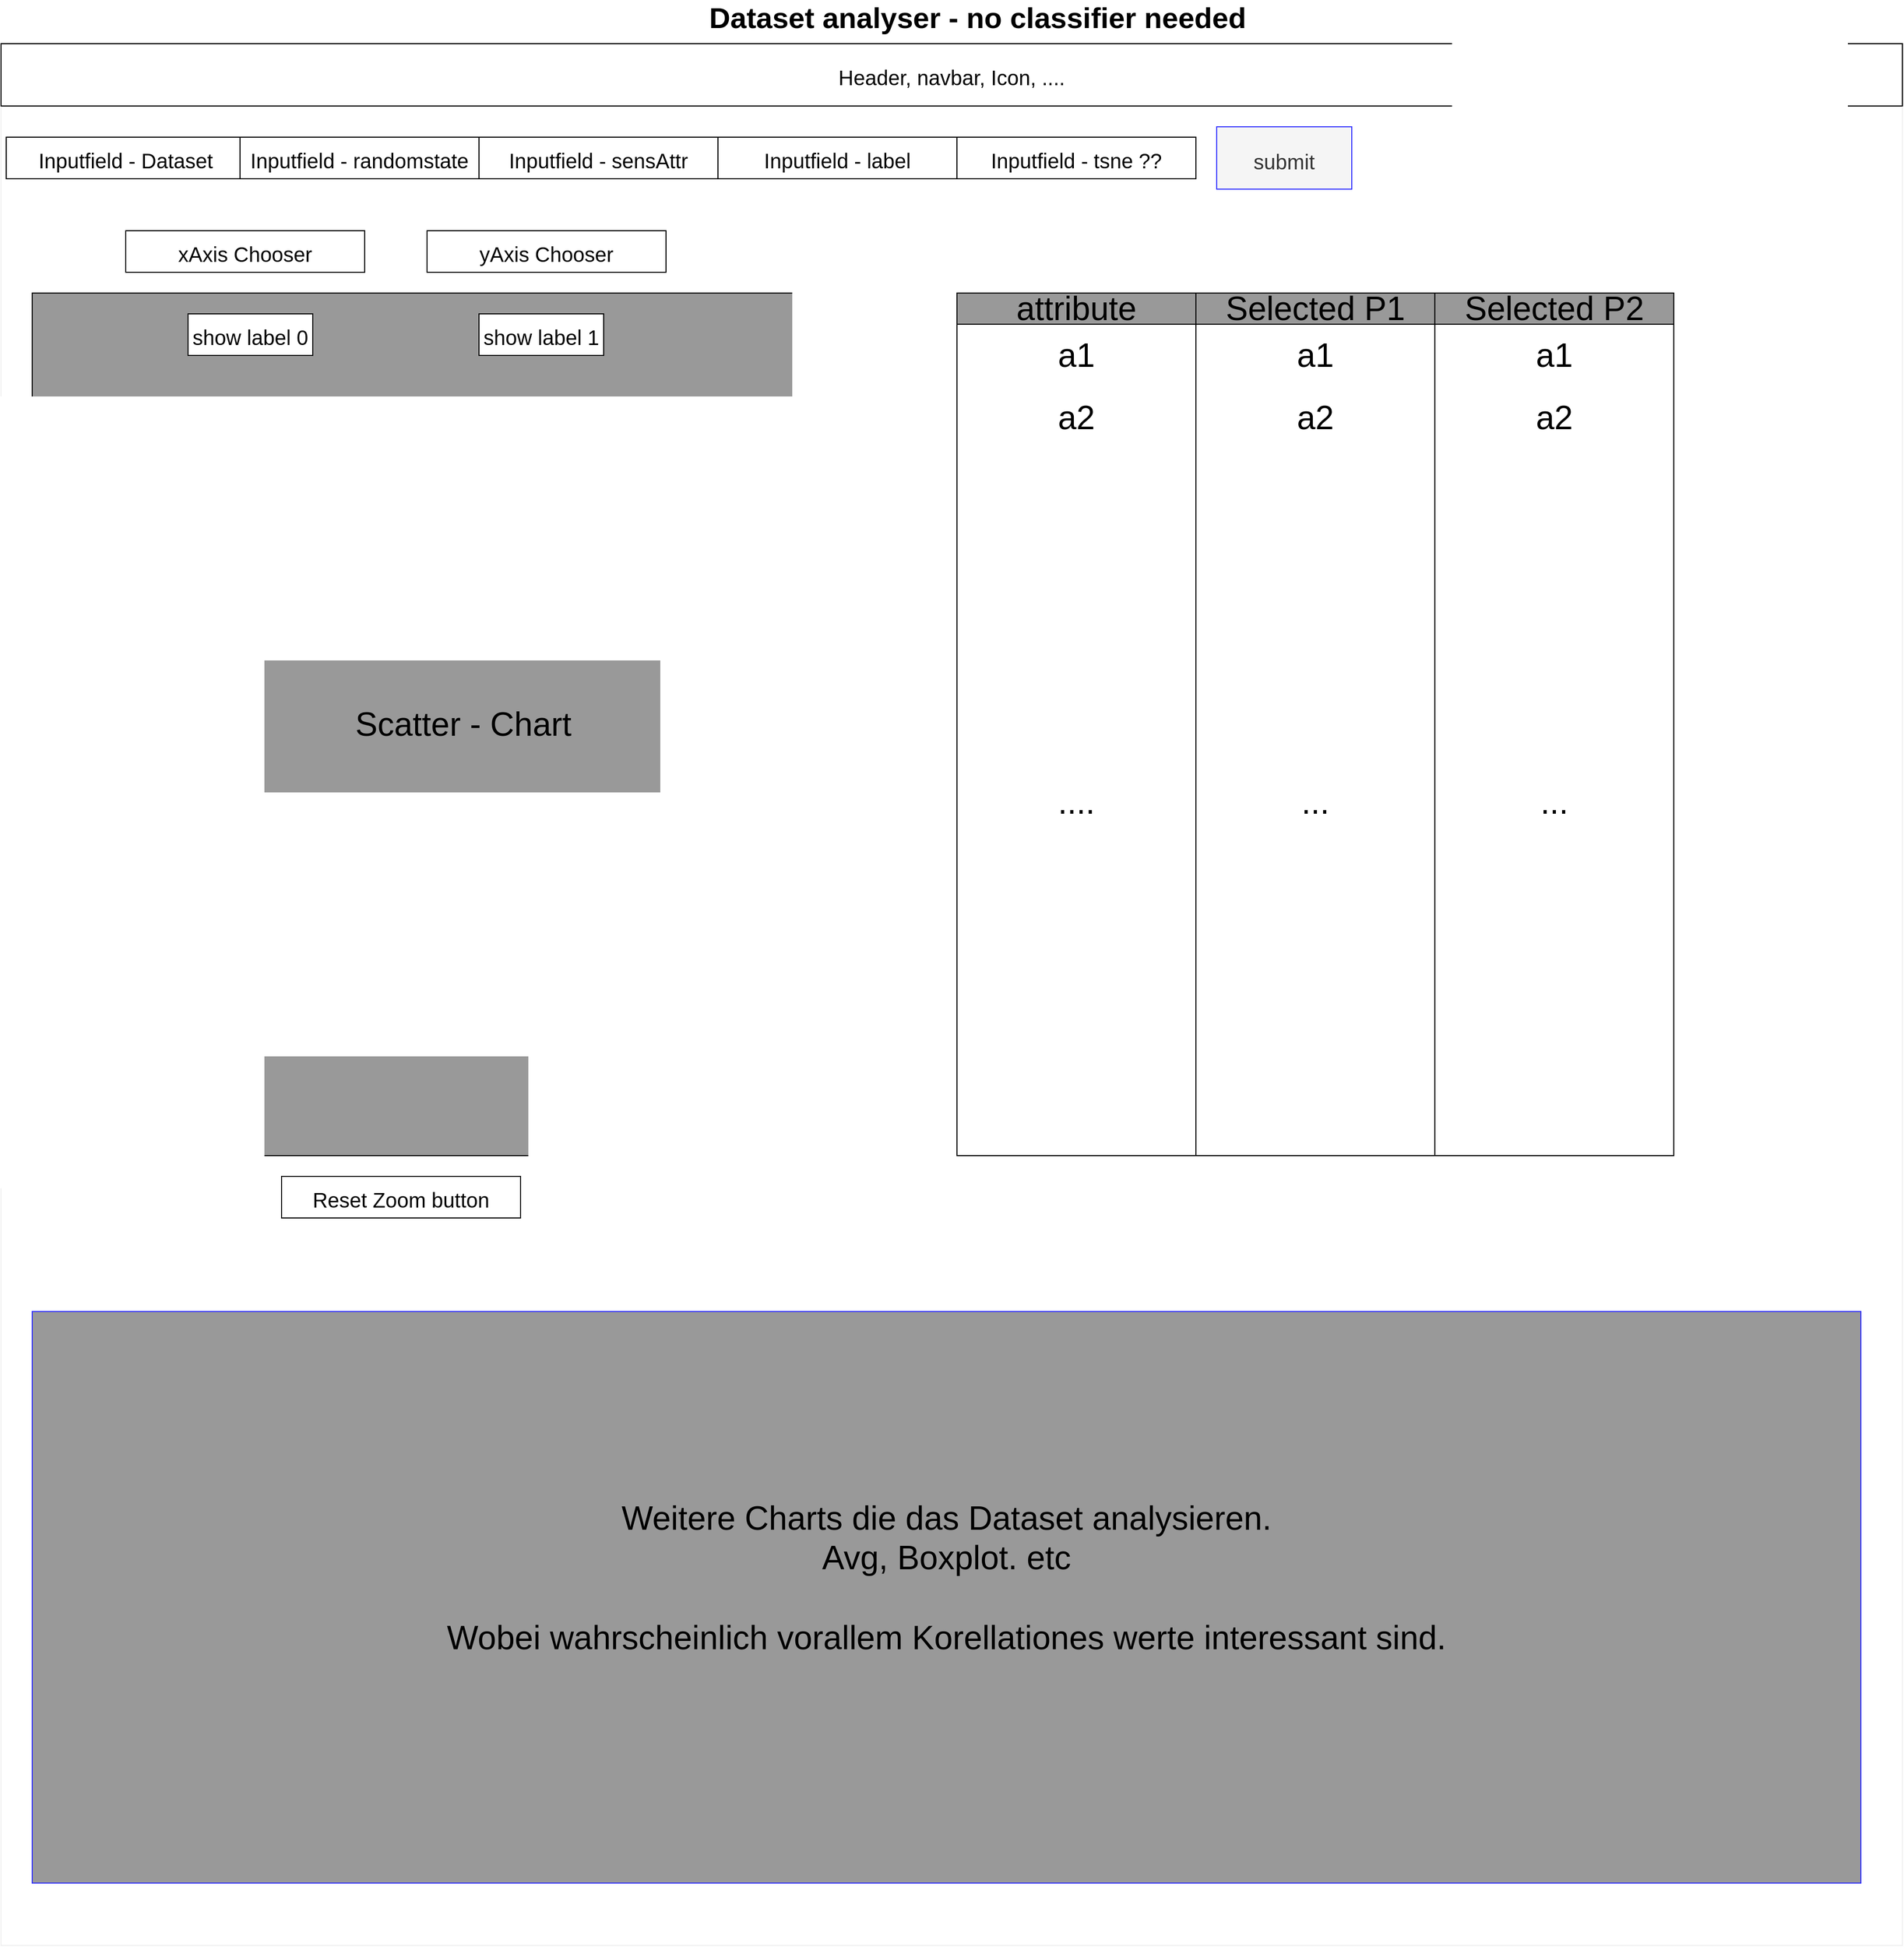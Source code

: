 <mxfile version="20.5.3" type="embed" pages="2"><diagram id="iw_Ipb2jcGWQR2qXDSbV" name="Page-1"><mxGraphModel dx="2796" dy="3136" grid="1" gridSize="10" guides="1" tooltips="1" connect="1" arrows="1" fold="1" page="1" pageScale="1" pageWidth="850" pageHeight="1100" math="0" shadow="0"><root><mxCell id="0"/><mxCell id="1" parent="0"/><mxCell id="2" value="" style="whiteSpace=wrap;html=1;aspect=fixed;strokeColor=#F0F0F0;fillColor=#FFFFFF;movable=0;resizable=0;rotatable=0;deletable=0;editable=0;connectable=0;" vertex="1" parent="1"><mxGeometry y="-20" width="1830" height="1830" as="geometry"/></mxCell><mxCell id="3" value="&lt;b style=&quot;font-size: 28px;&quot;&gt;Dataset &lt;font style=&quot;font-size: 28px;&quot;&gt;analyser - no classifier needed&lt;/font&gt;&lt;/b&gt;" style="text;html=1;strokeColor=none;fillColor=none;align=center;verticalAlign=middle;whiteSpace=wrap;rounded=0;" vertex="1" parent="1"><mxGeometry x="560" y="-60" width="760" height="30" as="geometry"/></mxCell><mxCell id="4" value="&lt;font style=&quot;font-size: 20px;&quot;&gt;Header, navbar, Icon, ....&lt;/font&gt;" style="rounded=0;whiteSpace=wrap;html=1;fontSize=28;" vertex="1" parent="1"><mxGeometry y="-20" width="1830" height="60" as="geometry"/></mxCell><mxCell id="5" value="&lt;font color=&quot;#000000&quot; style=&quot;font-size: 20px;&quot;&gt;Inputfield - Dataset&lt;/font&gt;" style="rounded=0;whiteSpace=wrap;html=1;fontSize=28;fillColor=#FFFFFF;strokeColor=#000000;" vertex="1" parent="1"><mxGeometry x="5" y="70" width="230" height="40" as="geometry"/></mxCell><mxCell id="6" value="&lt;font color=&quot;#000000&quot; style=&quot;font-size: 20px;&quot;&gt;Inputfield - label&lt;/font&gt;" style="rounded=0;whiteSpace=wrap;html=1;fontSize=28;fillColor=#FFFFFF;strokeColor=#000000;" vertex="1" parent="1"><mxGeometry x="690" y="70" width="230" height="40" as="geometry"/></mxCell><mxCell id="7" value="&lt;font color=&quot;#000000&quot; style=&quot;font-size: 20px;&quot;&gt;Inputfield - sensAttr&lt;/font&gt;" style="rounded=0;whiteSpace=wrap;html=1;fontSize=28;fillColor=#FFFFFF;strokeColor=#000000;" vertex="1" parent="1"><mxGeometry x="460" y="70" width="230" height="40" as="geometry"/></mxCell><mxCell id="8" value="&lt;font color=&quot;#000000&quot; style=&quot;font-size: 20px;&quot;&gt;Inputfield - randomstate&lt;/font&gt;" style="rounded=0;whiteSpace=wrap;html=1;fontSize=28;fillColor=#FFFFFF;strokeColor=#000000;" vertex="1" parent="1"><mxGeometry x="230" y="70" width="230" height="40" as="geometry"/></mxCell><mxCell id="9" value="&lt;font color=&quot;#000000&quot; style=&quot;font-size: 20px;&quot;&gt;Inputfield - tsne ??&lt;/font&gt;" style="rounded=0;whiteSpace=wrap;html=1;fontSize=28;fillColor=#FFFFFF;strokeColor=#000000;" vertex="1" parent="1"><mxGeometry x="920" y="70" width="230" height="40" as="geometry"/></mxCell><mxCell id="10" value="&lt;font style=&quot;font-size: 32px;&quot;&gt;Scatter - Chart&lt;/font&gt;" style="whiteSpace=wrap;html=1;aspect=fixed;strokeColor=#000000;fontSize=16;fontColor=#000000;fillColor=#999999;" vertex="1" parent="1"><mxGeometry x="30" y="220" width="830" height="830" as="geometry"/></mxCell><mxCell id="11" value="&lt;font color=&quot;#000000&quot;&gt;&lt;span style=&quot;font-size: 20px;&quot;&gt;xAxis Chooser&lt;/span&gt;&lt;/font&gt;" style="rounded=0;whiteSpace=wrap;html=1;fontSize=28;fillColor=#FFFFFF;strokeColor=#000000;" vertex="1" parent="1"><mxGeometry x="120" y="160" width="230" height="40" as="geometry"/></mxCell><mxCell id="12" value="&lt;font color=&quot;#000000&quot;&gt;&lt;span style=&quot;font-size: 20px;&quot;&gt;yAxis Chooser&lt;/span&gt;&lt;/font&gt;" style="rounded=0;whiteSpace=wrap;html=1;fontSize=28;fillColor=#FFFFFF;strokeColor=#000000;" vertex="1" parent="1"><mxGeometry x="410" y="160" width="230" height="40" as="geometry"/></mxCell><mxCell id="13" value="&lt;font color=&quot;#000000&quot;&gt;&lt;span style=&quot;font-size: 20px;&quot;&gt;Reset Zoom button&lt;/span&gt;&lt;/font&gt;" style="rounded=0;whiteSpace=wrap;html=1;fontSize=28;fillColor=#FFFFFF;strokeColor=#000000;" vertex="1" parent="1"><mxGeometry x="270" y="1070" width="230" height="40" as="geometry"/></mxCell><mxCell id="14" value="&lt;font color=&quot;#000000&quot;&gt;&lt;span style=&quot;font-size: 20px;&quot;&gt;show label 0&lt;/span&gt;&lt;/font&gt;" style="rounded=0;whiteSpace=wrap;html=1;fontSize=28;fillColor=#FFFFFF;strokeColor=#000000;" vertex="1" parent="1"><mxGeometry x="180" y="240" width="120" height="40" as="geometry"/></mxCell><mxCell id="15" value="&lt;font color=&quot;#000000&quot;&gt;&lt;span style=&quot;font-size: 20px;&quot;&gt;show label 1&lt;/span&gt;&lt;/font&gt;" style="rounded=0;whiteSpace=wrap;html=1;fontSize=28;fillColor=#FFFFFF;strokeColor=#000000;" vertex="1" parent="1"><mxGeometry x="460" y="240" width="120" height="40" as="geometry"/></mxCell><mxCell id="16" value="attribute" style="swimlane;fontStyle=0;childLayout=stackLayout;horizontal=1;startSize=30;horizontalStack=0;resizeParent=1;resizeParentMax=0;resizeLast=0;collapsible=1;marginBottom=0;whiteSpace=wrap;html=1;strokeColor=#000000;fontSize=32;fontColor=#000000;fillColor=#999999;rotation=0;" vertex="1" parent="1"><mxGeometry x="920.04" y="220" width="229.96" height="830" as="geometry"/></mxCell><mxCell id="17" value="a1" style="text;strokeColor=none;fillColor=none;align=center;verticalAlign=middle;spacingLeft=4;spacingRight=4;overflow=hidden;points=[[0,0.5],[1,0.5]];portConstraint=eastwest;rotatable=0;whiteSpace=wrap;html=1;fontSize=32;fontColor=#000000;rotation=0;" vertex="1" parent="16"><mxGeometry y="30" width="229.96" height="60" as="geometry"/></mxCell><mxCell id="18" value="a2" style="text;strokeColor=none;fillColor=none;align=center;verticalAlign=middle;spacingLeft=4;spacingRight=4;overflow=hidden;points=[[0,0.5],[1,0.5]];portConstraint=eastwest;rotatable=0;whiteSpace=wrap;html=1;fontSize=32;fontColor=#000000;rotation=0;" vertex="1" parent="16"><mxGeometry y="90" width="229.96" height="60" as="geometry"/></mxCell><mxCell id="19" value="...." style="text;strokeColor=none;fillColor=none;align=center;verticalAlign=middle;spacingLeft=4;spacingRight=4;overflow=hidden;points=[[0,0.5],[1,0.5]];portConstraint=eastwest;rotatable=0;whiteSpace=wrap;html=1;fontSize=32;fontColor=#000000;rotation=0;" vertex="1" parent="16"><mxGeometry y="150" width="229.96" height="680" as="geometry"/></mxCell><mxCell id="20" value="Selected P1" style="swimlane;fontStyle=0;childLayout=stackLayout;horizontal=1;startSize=30;horizontalStack=0;resizeParent=1;resizeParentMax=0;resizeLast=0;collapsible=1;marginBottom=0;whiteSpace=wrap;html=1;strokeColor=#000000;fontSize=32;fontColor=#000000;fillColor=#999999;rotation=0;" vertex="1" parent="1"><mxGeometry x="1150" y="220" width="229.96" height="830" as="geometry"/></mxCell><mxCell id="21" value="a1" style="text;strokeColor=none;fillColor=none;align=center;verticalAlign=middle;spacingLeft=4;spacingRight=4;overflow=hidden;points=[[0,0.5],[1,0.5]];portConstraint=eastwest;rotatable=0;whiteSpace=wrap;html=1;fontSize=32;fontColor=#000000;rotation=0;" vertex="1" parent="20"><mxGeometry y="30" width="229.96" height="60" as="geometry"/></mxCell><mxCell id="22" value="a2" style="text;strokeColor=none;fillColor=none;align=center;verticalAlign=middle;spacingLeft=4;spacingRight=4;overflow=hidden;points=[[0,0.5],[1,0.5]];portConstraint=eastwest;rotatable=0;whiteSpace=wrap;html=1;fontSize=32;fontColor=#000000;rotation=0;" vertex="1" parent="20"><mxGeometry y="90" width="229.96" height="60" as="geometry"/></mxCell><mxCell id="23" value="..." style="text;strokeColor=none;fillColor=none;align=center;verticalAlign=middle;spacingLeft=4;spacingRight=4;overflow=hidden;points=[[0,0.5],[1,0.5]];portConstraint=eastwest;rotatable=0;whiteSpace=wrap;html=1;fontSize=32;fontColor=#000000;rotation=0;" vertex="1" parent="20"><mxGeometry y="150" width="229.96" height="680" as="geometry"/></mxCell><mxCell id="24" value="Selected P2" style="swimlane;fontStyle=0;childLayout=stackLayout;horizontal=1;startSize=30;horizontalStack=0;resizeParent=1;resizeParentMax=0;resizeLast=0;collapsible=1;marginBottom=0;whiteSpace=wrap;html=1;strokeColor=#000000;fontSize=32;fontColor=#000000;fillColor=#999999;rotation=0;" vertex="1" parent="1"><mxGeometry x="1379.96" y="220" width="229.96" height="830" as="geometry"/></mxCell><mxCell id="25" value="a1" style="text;strokeColor=none;fillColor=none;align=center;verticalAlign=middle;spacingLeft=4;spacingRight=4;overflow=hidden;points=[[0,0.5],[1,0.5]];portConstraint=eastwest;rotatable=0;whiteSpace=wrap;html=1;fontSize=32;fontColor=#000000;rotation=0;" vertex="1" parent="24"><mxGeometry y="30" width="229.96" height="60" as="geometry"/></mxCell><mxCell id="26" value="a2" style="text;strokeColor=none;fillColor=none;align=center;verticalAlign=middle;spacingLeft=4;spacingRight=4;overflow=hidden;points=[[0,0.5],[1,0.5]];portConstraint=eastwest;rotatable=0;whiteSpace=wrap;html=1;fontSize=32;fontColor=#000000;rotation=0;" vertex="1" parent="24"><mxGeometry y="90" width="229.96" height="60" as="geometry"/></mxCell><mxCell id="27" value="..." style="text;strokeColor=none;fillColor=none;align=center;verticalAlign=middle;spacingLeft=4;spacingRight=4;overflow=hidden;points=[[0,0.5],[1,0.5]];portConstraint=eastwest;rotatable=0;whiteSpace=wrap;html=1;fontSize=32;fontColor=#000000;rotation=0;" vertex="1" parent="24"><mxGeometry y="150" width="229.96" height="680" as="geometry"/></mxCell><mxCell id="28" value="&lt;font style=&quot;font-size: 20px;&quot;&gt;submit&lt;/font&gt;" style="rounded=0;whiteSpace=wrap;html=1;fontSize=32;fillColor=#f5f5f5;strokeColor=#3333FF;fontColor=#333333;" vertex="1" parent="1"><mxGeometry x="1170" y="60" width="130" height="60" as="geometry"/></mxCell><mxCell id="30" value="&lt;font style=&quot;font-size: 32px;&quot;&gt;Weitere Charts die das Dataset analysieren.&lt;br&gt;Avg, Boxplot. etc&lt;br&gt;&lt;br&gt;Wobei wahrscheinlich vorallem Korellationes werte interessant sind.&lt;br&gt;&lt;br&gt;&lt;/font&gt;" style="rounded=0;whiteSpace=wrap;html=1;strokeColor=#3333FF;fontSize=20;fontColor=#000000;fillColor=#999999;" vertex="1" parent="1"><mxGeometry x="30" y="1200" width="1760" height="550" as="geometry"/></mxCell></root></mxGraphModel></diagram><diagram id="iY9zYLI-aaAPaSGOAePO" name="Page-2"><mxGraphModel dx="1398" dy="1018" grid="1" gridSize="10" guides="1" tooltips="1" connect="1" arrows="1" fold="1" page="1" pageScale="1" pageWidth="850" pageHeight="1100" math="0" shadow="0"><root><mxCell id="0"/><mxCell id="1" parent="0"/></root></mxGraphModel></diagram></mxfile>